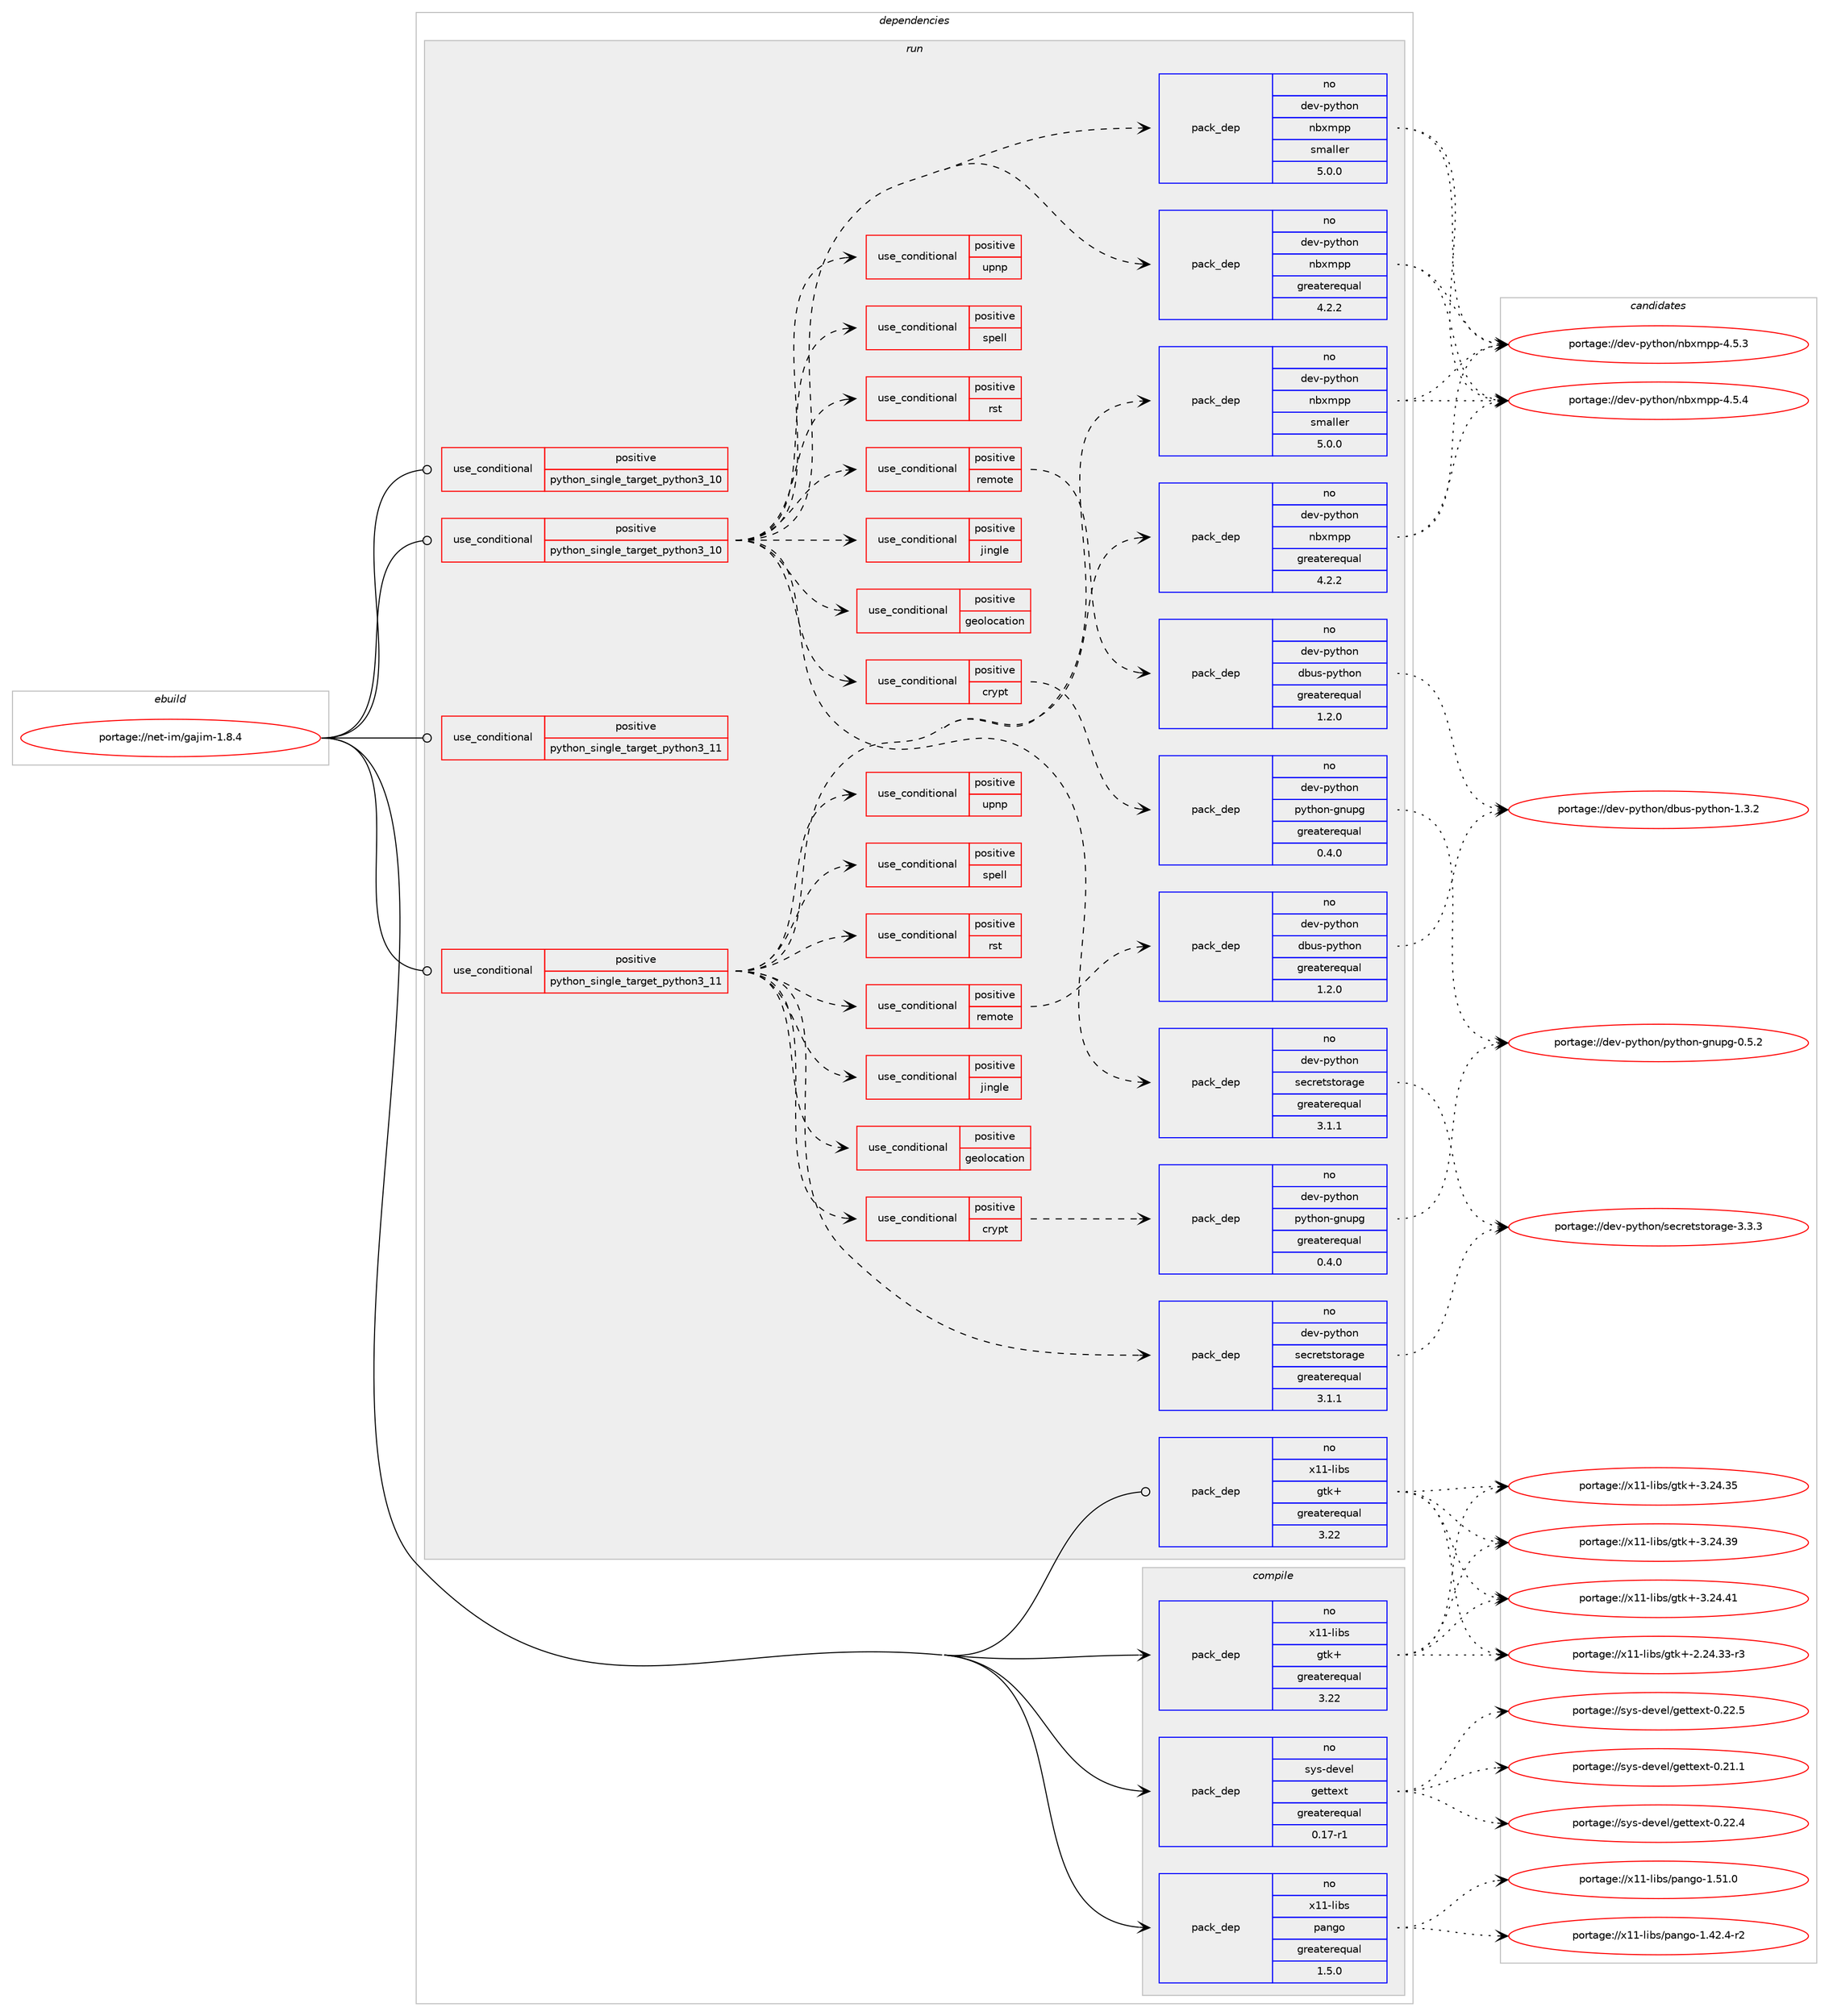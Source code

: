 digraph prolog {

# *************
# Graph options
# *************

newrank=true;
concentrate=true;
compound=true;
graph [rankdir=LR,fontname=Helvetica,fontsize=10,ranksep=1.5];#, ranksep=2.5, nodesep=0.2];
edge  [arrowhead=vee];
node  [fontname=Helvetica,fontsize=10];

# **********
# The ebuild
# **********

subgraph cluster_leftcol {
color=gray;
rank=same;
label=<<i>ebuild</i>>;
id [label="portage://net-im/gajim-1.8.4", color=red, width=4, href="../net-im/gajim-1.8.4.svg"];
}

# ****************
# The dependencies
# ****************

subgraph cluster_midcol {
color=gray;
label=<<i>dependencies</i>>;
subgraph cluster_compile {
fillcolor="#eeeeee";
style=filled;
label=<<i>compile</i>>;
# *** BEGIN UNKNOWN DEPENDENCY TYPE (TODO) ***
# id -> package_dependency(portage://net-im/gajim-1.8.4,install,no,app-arch,unzip,none,[,,],[],[])
# *** END UNKNOWN DEPENDENCY TYPE (TODO) ***

# *** BEGIN UNKNOWN DEPENDENCY TYPE (TODO) ***
# id -> package_dependency(portage://net-im/gajim-1.8.4,install,no,dev-libs,gobject-introspection,none,[,,],[],[use(enable(cairo),positive)])
# *** END UNKNOWN DEPENDENCY TYPE (TODO) ***

subgraph pack499 {
dependency2189 [label=<<TABLE BORDER="0" CELLBORDER="1" CELLSPACING="0" CELLPADDING="4" WIDTH="220"><TR><TD ROWSPAN="6" CELLPADDING="30">pack_dep</TD></TR><TR><TD WIDTH="110">no</TD></TR><TR><TD>sys-devel</TD></TR><TR><TD>gettext</TD></TR><TR><TD>greaterequal</TD></TR><TR><TD>0.17-r1</TD></TR></TABLE>>, shape=none, color=blue];
}
id:e -> dependency2189:w [weight=20,style="solid",arrowhead="vee"];
# *** BEGIN UNKNOWN DEPENDENCY TYPE (TODO) ***
# id -> package_dependency(portage://net-im/gajim-1.8.4,install,no,virtual,pkgconfig,none,[,,],[],[])
# *** END UNKNOWN DEPENDENCY TYPE (TODO) ***

subgraph pack500 {
dependency2190 [label=<<TABLE BORDER="0" CELLBORDER="1" CELLSPACING="0" CELLPADDING="4" WIDTH="220"><TR><TD ROWSPAN="6" CELLPADDING="30">pack_dep</TD></TR><TR><TD WIDTH="110">no</TD></TR><TR><TD>x11-libs</TD></TR><TR><TD>gtk+</TD></TR><TR><TD>greaterequal</TD></TR><TR><TD>3.22</TD></TR></TABLE>>, shape=none, color=blue];
}
id:e -> dependency2190:w [weight=20,style="solid",arrowhead="vee"];
# *** BEGIN UNKNOWN DEPENDENCY TYPE (TODO) ***
# id -> package_dependency(portage://net-im/gajim-1.8.4,install,no,x11-libs,gtksourceview,none,[,,],[slot(4)],[use(enable(introspection),none)])
# *** END UNKNOWN DEPENDENCY TYPE (TODO) ***

subgraph pack501 {
dependency2191 [label=<<TABLE BORDER="0" CELLBORDER="1" CELLSPACING="0" CELLPADDING="4" WIDTH="220"><TR><TD ROWSPAN="6" CELLPADDING="30">pack_dep</TD></TR><TR><TD WIDTH="110">no</TD></TR><TR><TD>x11-libs</TD></TR><TR><TD>pango</TD></TR><TR><TD>greaterequal</TD></TR><TR><TD>1.5.0</TD></TR></TABLE>>, shape=none, color=blue];
}
id:e -> dependency2191:w [weight=20,style="solid",arrowhead="vee"];
}
subgraph cluster_compileandrun {
fillcolor="#eeeeee";
style=filled;
label=<<i>compile and run</i>>;
}
subgraph cluster_run {
fillcolor="#eeeeee";
style=filled;
label=<<i>run</i>>;
subgraph cond1665 {
dependency2192 [label=<<TABLE BORDER="0" CELLBORDER="1" CELLSPACING="0" CELLPADDING="4"><TR><TD ROWSPAN="3" CELLPADDING="10">use_conditional</TD></TR><TR><TD>positive</TD></TR><TR><TD>python_single_target_python3_10</TD></TR></TABLE>>, shape=none, color=red];
# *** BEGIN UNKNOWN DEPENDENCY TYPE (TODO) ***
# dependency2192 -> package_dependency(portage://net-im/gajim-1.8.4,run,no,dev-lang,python,none,[,,],[slot(3.10)],[use(enable(sqlite),none),use(enable(xml),positive)])
# *** END UNKNOWN DEPENDENCY TYPE (TODO) ***

}
id:e -> dependency2192:w [weight=20,style="solid",arrowhead="odot"];
subgraph cond1666 {
dependency2193 [label=<<TABLE BORDER="0" CELLBORDER="1" CELLSPACING="0" CELLPADDING="4"><TR><TD ROWSPAN="3" CELLPADDING="10">use_conditional</TD></TR><TR><TD>positive</TD></TR><TR><TD>python_single_target_python3_10</TD></TR></TABLE>>, shape=none, color=red];
# *** BEGIN UNKNOWN DEPENDENCY TYPE (TODO) ***
# dependency2193 -> package_dependency(portage://net-im/gajim-1.8.4,run,no,dev-python,idna,none,[,,],[],[use(enable(python_targets_python3_10),negative)])
# *** END UNKNOWN DEPENDENCY TYPE (TODO) ***

subgraph pack502 {
dependency2194 [label=<<TABLE BORDER="0" CELLBORDER="1" CELLSPACING="0" CELLPADDING="4" WIDTH="220"><TR><TD ROWSPAN="6" CELLPADDING="30">pack_dep</TD></TR><TR><TD WIDTH="110">no</TD></TR><TR><TD>dev-python</TD></TR><TR><TD>nbxmpp</TD></TR><TR><TD>greaterequal</TD></TR><TR><TD>4.2.2</TD></TR></TABLE>>, shape=none, color=blue];
}
dependency2193:e -> dependency2194:w [weight=20,style="dashed",arrowhead="vee"];
subgraph pack503 {
dependency2195 [label=<<TABLE BORDER="0" CELLBORDER="1" CELLSPACING="0" CELLPADDING="4" WIDTH="220"><TR><TD ROWSPAN="6" CELLPADDING="30">pack_dep</TD></TR><TR><TD WIDTH="110">no</TD></TR><TR><TD>dev-python</TD></TR><TR><TD>nbxmpp</TD></TR><TR><TD>smaller</TD></TR><TR><TD>5.0.0</TD></TR></TABLE>>, shape=none, color=blue];
}
dependency2193:e -> dependency2195:w [weight=20,style="dashed",arrowhead="vee"];
# *** BEGIN UNKNOWN DEPENDENCY TYPE (TODO) ***
# dependency2193 -> package_dependency(portage://net-im/gajim-1.8.4,run,no,dev-python,precis-i18n,none,[,,],[],[use(enable(python_targets_python3_10),negative)])
# *** END UNKNOWN DEPENDENCY TYPE (TODO) ***

# *** BEGIN UNKNOWN DEPENDENCY TYPE (TODO) ***
# dependency2193 -> package_dependency(portage://net-im/gajim-1.8.4,run,no,dev-python,pyasn1,none,[,,],[],[use(enable(python_targets_python3_10),negative)])
# *** END UNKNOWN DEPENDENCY TYPE (TODO) ***

# *** BEGIN UNKNOWN DEPENDENCY TYPE (TODO) ***
# dependency2193 -> package_dependency(portage://net-im/gajim-1.8.4,run,no,dev-python,pycairo,none,[,,],[],[use(enable(python_targets_python3_10),negative)])
# *** END UNKNOWN DEPENDENCY TYPE (TODO) ***

# *** BEGIN UNKNOWN DEPENDENCY TYPE (TODO) ***
# dependency2193 -> package_dependency(portage://net-im/gajim-1.8.4,run,no,dev-python,pycurl,none,[,,],[],[use(enable(python_targets_python3_10),negative)])
# *** END UNKNOWN DEPENDENCY TYPE (TODO) ***

# *** BEGIN UNKNOWN DEPENDENCY TYPE (TODO) ***
# dependency2193 -> package_dependency(portage://net-im/gajim-1.8.4,run,no,dev-python,pygobject,none,[,,],[slot(3)],[use(enable(cairo),none),use(enable(python_targets_python3_10),negative)])
# *** END UNKNOWN DEPENDENCY TYPE (TODO) ***

# *** BEGIN UNKNOWN DEPENDENCY TYPE (TODO) ***
# dependency2193 -> package_dependency(portage://net-im/gajim-1.8.4,run,no,x11-libs,libXScrnSaver,none,[,,],[],[])
# *** END UNKNOWN DEPENDENCY TYPE (TODO) ***

# *** BEGIN UNKNOWN DEPENDENCY TYPE (TODO) ***
# dependency2193 -> package_dependency(portage://net-im/gajim-1.8.4,run,no,app-crypt,libsecret,none,[,,],[],[use(enable(crypt),none),use(enable(introspection),none)])
# *** END UNKNOWN DEPENDENCY TYPE (TODO) ***

# *** BEGIN UNKNOWN DEPENDENCY TYPE (TODO) ***
# dependency2193 -> package_dependency(portage://net-im/gajim-1.8.4,run,no,dev-python,keyring,none,[,,],[],[use(enable(python_targets_python3_10),negative)])
# *** END UNKNOWN DEPENDENCY TYPE (TODO) ***

subgraph pack504 {
dependency2196 [label=<<TABLE BORDER="0" CELLBORDER="1" CELLSPACING="0" CELLPADDING="4" WIDTH="220"><TR><TD ROWSPAN="6" CELLPADDING="30">pack_dep</TD></TR><TR><TD WIDTH="110">no</TD></TR><TR><TD>dev-python</TD></TR><TR><TD>secretstorage</TD></TR><TR><TD>greaterequal</TD></TR><TR><TD>3.1.1</TD></TR></TABLE>>, shape=none, color=blue];
}
dependency2193:e -> dependency2196:w [weight=20,style="dashed",arrowhead="vee"];
# *** BEGIN UNKNOWN DEPENDENCY TYPE (TODO) ***
# dependency2193 -> package_dependency(portage://net-im/gajim-1.8.4,run,no,dev-python,css-parser,none,[,,],[],[use(enable(python_targets_python3_10),negative)])
# *** END UNKNOWN DEPENDENCY TYPE (TODO) ***

# *** BEGIN UNKNOWN DEPENDENCY TYPE (TODO) ***
# dependency2193 -> package_dependency(portage://net-im/gajim-1.8.4,run,no,dev-python,packaging,none,[,,],[],[use(enable(python_targets_python3_10),negative)])
# *** END UNKNOWN DEPENDENCY TYPE (TODO) ***

# *** BEGIN UNKNOWN DEPENDENCY TYPE (TODO) ***
# dependency2193 -> package_dependency(portage://net-im/gajim-1.8.4,run,no,net-libs,libsoup,none,[,,],[slot(3.0)],[use(enable(introspection),none)])
# *** END UNKNOWN DEPENDENCY TYPE (TODO) ***

# *** BEGIN UNKNOWN DEPENDENCY TYPE (TODO) ***
# dependency2193 -> package_dependency(portage://net-im/gajim-1.8.4,run,no,media-libs,gsound,none,[,,],[],[use(enable(introspection),none)])
# *** END UNKNOWN DEPENDENCY TYPE (TODO) ***

# *** BEGIN UNKNOWN DEPENDENCY TYPE (TODO) ***
# dependency2193 -> package_dependency(portage://net-im/gajim-1.8.4,run,no,dev-python,pillow,none,[,,],[],[use(enable(python_targets_python3_10),negative)])
# *** END UNKNOWN DEPENDENCY TYPE (TODO) ***

# *** BEGIN UNKNOWN DEPENDENCY TYPE (TODO) ***
# dependency2193 -> package_dependency(portage://net-im/gajim-1.8.4,run,no,dev-python,jaraco-classes,none,[,,],[],[use(enable(python_targets_python3_10),negative)])
# *** END UNKNOWN DEPENDENCY TYPE (TODO) ***

# *** BEGIN UNKNOWN DEPENDENCY TYPE (TODO) ***
# dependency2193 -> package_dependency(portage://net-im/gajim-1.8.4,run,no,dev-python,python-axolotl,none,[,,],[],[use(enable(python_targets_python3_10),negative)])
# *** END UNKNOWN DEPENDENCY TYPE (TODO) ***

# *** BEGIN UNKNOWN DEPENDENCY TYPE (TODO) ***
# dependency2193 -> package_dependency(portage://net-im/gajim-1.8.4,run,no,dev-python,qrcode,none,[,,],[],[use(enable(python_targets_python3_10),negative)])
# *** END UNKNOWN DEPENDENCY TYPE (TODO) ***

# *** BEGIN UNKNOWN DEPENDENCY TYPE (TODO) ***
# dependency2193 -> package_dependency(portage://net-im/gajim-1.8.4,run,no,dev-python,cryptography,none,[,,],[],[use(enable(python_targets_python3_10),negative)])
# *** END UNKNOWN DEPENDENCY TYPE (TODO) ***

# *** BEGIN UNKNOWN DEPENDENCY TYPE (TODO) ***
# dependency2193 -> package_dependency(portage://net-im/gajim-1.8.4,run,no,dev-python,omemo-dr,none,[,,],[],[use(enable(python_targets_python3_10),negative)])
# *** END UNKNOWN DEPENDENCY TYPE (TODO) ***

subgraph cond1667 {
dependency2197 [label=<<TABLE BORDER="0" CELLBORDER="1" CELLSPACING="0" CELLPADDING="4"><TR><TD ROWSPAN="3" CELLPADDING="10">use_conditional</TD></TR><TR><TD>positive</TD></TR><TR><TD>crypt</TD></TR></TABLE>>, shape=none, color=red];
# *** BEGIN UNKNOWN DEPENDENCY TYPE (TODO) ***
# dependency2197 -> package_dependency(portage://net-im/gajim-1.8.4,run,no,dev-python,pycryptodome,none,[,,],[],[use(enable(python_targets_python3_10),negative)])
# *** END UNKNOWN DEPENDENCY TYPE (TODO) ***

subgraph pack505 {
dependency2198 [label=<<TABLE BORDER="0" CELLBORDER="1" CELLSPACING="0" CELLPADDING="4" WIDTH="220"><TR><TD ROWSPAN="6" CELLPADDING="30">pack_dep</TD></TR><TR><TD WIDTH="110">no</TD></TR><TR><TD>dev-python</TD></TR><TR><TD>python-gnupg</TD></TR><TR><TD>greaterequal</TD></TR><TR><TD>0.4.0</TD></TR></TABLE>>, shape=none, color=blue];
}
dependency2197:e -> dependency2198:w [weight=20,style="dashed",arrowhead="vee"];
}
dependency2193:e -> dependency2197:w [weight=20,style="dashed",arrowhead="vee"];
subgraph cond1668 {
dependency2199 [label=<<TABLE BORDER="0" CELLBORDER="1" CELLSPACING="0" CELLPADDING="4"><TR><TD ROWSPAN="3" CELLPADDING="10">use_conditional</TD></TR><TR><TD>positive</TD></TR><TR><TD>geolocation</TD></TR></TABLE>>, shape=none, color=red];
# *** BEGIN UNKNOWN DEPENDENCY TYPE (TODO) ***
# dependency2199 -> package_dependency(portage://net-im/gajim-1.8.4,run,no,app-misc,geoclue,none,[,,],[],[use(enable(introspection),none)])
# *** END UNKNOWN DEPENDENCY TYPE (TODO) ***

}
dependency2193:e -> dependency2199:w [weight=20,style="dashed",arrowhead="vee"];
subgraph cond1669 {
dependency2200 [label=<<TABLE BORDER="0" CELLBORDER="1" CELLSPACING="0" CELLPADDING="4"><TR><TD ROWSPAN="3" CELLPADDING="10">use_conditional</TD></TR><TR><TD>positive</TD></TR><TR><TD>jingle</TD></TR></TABLE>>, shape=none, color=red];
# *** BEGIN UNKNOWN DEPENDENCY TYPE (TODO) ***
# dependency2200 -> package_dependency(portage://net-im/gajim-1.8.4,run,no,net-libs,farstream,none,[,,],[slot(0.2)],[use(enable(introspection),none)])
# *** END UNKNOWN DEPENDENCY TYPE (TODO) ***

# *** BEGIN UNKNOWN DEPENDENCY TYPE (TODO) ***
# dependency2200 -> package_dependency(portage://net-im/gajim-1.8.4,run,no,media-libs,gstreamer,none,[,,],[slot(1.0)],[use(enable(introspection),none)])
# *** END UNKNOWN DEPENDENCY TYPE (TODO) ***

# *** BEGIN UNKNOWN DEPENDENCY TYPE (TODO) ***
# dependency2200 -> package_dependency(portage://net-im/gajim-1.8.4,run,no,media-libs,gst-plugins-base,none,[,,],[slot(1.0)],[use(enable(introspection),none)])
# *** END UNKNOWN DEPENDENCY TYPE (TODO) ***

# *** BEGIN UNKNOWN DEPENDENCY TYPE (TODO) ***
# dependency2200 -> package_dependency(portage://net-im/gajim-1.8.4,run,no,media-libs,gst-plugins-ugly,none,[,,],[slot(1.0)],[])
# *** END UNKNOWN DEPENDENCY TYPE (TODO) ***

# *** BEGIN UNKNOWN DEPENDENCY TYPE (TODO) ***
# dependency2200 -> package_dependency(portage://net-im/gajim-1.8.4,run,no,media-plugins,gst-plugins-gtk,none,[,,],[],[])
# *** END UNKNOWN DEPENDENCY TYPE (TODO) ***

}
dependency2193:e -> dependency2200:w [weight=20,style="dashed",arrowhead="vee"];
subgraph cond1670 {
dependency2201 [label=<<TABLE BORDER="0" CELLBORDER="1" CELLSPACING="0" CELLPADDING="4"><TR><TD ROWSPAN="3" CELLPADDING="10">use_conditional</TD></TR><TR><TD>positive</TD></TR><TR><TD>remote</TD></TR></TABLE>>, shape=none, color=red];
subgraph pack506 {
dependency2202 [label=<<TABLE BORDER="0" CELLBORDER="1" CELLSPACING="0" CELLPADDING="4" WIDTH="220"><TR><TD ROWSPAN="6" CELLPADDING="30">pack_dep</TD></TR><TR><TD WIDTH="110">no</TD></TR><TR><TD>dev-python</TD></TR><TR><TD>dbus-python</TD></TR><TR><TD>greaterequal</TD></TR><TR><TD>1.2.0</TD></TR></TABLE>>, shape=none, color=blue];
}
dependency2201:e -> dependency2202:w [weight=20,style="dashed",arrowhead="vee"];
# *** BEGIN UNKNOWN DEPENDENCY TYPE (TODO) ***
# dependency2201 -> package_dependency(portage://net-im/gajim-1.8.4,run,no,sys-apps,dbus,none,[,,],[],[use(enable(X),none)])
# *** END UNKNOWN DEPENDENCY TYPE (TODO) ***

}
dependency2193:e -> dependency2201:w [weight=20,style="dashed",arrowhead="vee"];
subgraph cond1671 {
dependency2203 [label=<<TABLE BORDER="0" CELLBORDER="1" CELLSPACING="0" CELLPADDING="4"><TR><TD ROWSPAN="3" CELLPADDING="10">use_conditional</TD></TR><TR><TD>positive</TD></TR><TR><TD>rst</TD></TR></TABLE>>, shape=none, color=red];
# *** BEGIN UNKNOWN DEPENDENCY TYPE (TODO) ***
# dependency2203 -> package_dependency(portage://net-im/gajim-1.8.4,run,no,dev-python,docutils,none,[,,],[],[use(enable(python_targets_python3_10),negative)])
# *** END UNKNOWN DEPENDENCY TYPE (TODO) ***

}
dependency2193:e -> dependency2203:w [weight=20,style="dashed",arrowhead="vee"];
subgraph cond1672 {
dependency2204 [label=<<TABLE BORDER="0" CELLBORDER="1" CELLSPACING="0" CELLPADDING="4"><TR><TD ROWSPAN="3" CELLPADDING="10">use_conditional</TD></TR><TR><TD>positive</TD></TR><TR><TD>spell</TD></TR></TABLE>>, shape=none, color=red];
# *** BEGIN UNKNOWN DEPENDENCY TYPE (TODO) ***
# dependency2204 -> package_dependency(portage://net-im/gajim-1.8.4,run,no,app-text,gspell,none,[,,],[],[use(enable(introspection),none)])
# *** END UNKNOWN DEPENDENCY TYPE (TODO) ***

# *** BEGIN UNKNOWN DEPENDENCY TYPE (TODO) ***
# dependency2204 -> package_dependency(portage://net-im/gajim-1.8.4,run,no,app-text,hunspell,none,[,,],[],[])
# *** END UNKNOWN DEPENDENCY TYPE (TODO) ***

}
dependency2193:e -> dependency2204:w [weight=20,style="dashed",arrowhead="vee"];
subgraph cond1673 {
dependency2205 [label=<<TABLE BORDER="0" CELLBORDER="1" CELLSPACING="0" CELLPADDING="4"><TR><TD ROWSPAN="3" CELLPADDING="10">use_conditional</TD></TR><TR><TD>positive</TD></TR><TR><TD>upnp</TD></TR></TABLE>>, shape=none, color=red];
# *** BEGIN UNKNOWN DEPENDENCY TYPE (TODO) ***
# dependency2205 -> package_dependency(portage://net-im/gajim-1.8.4,run,no,net-libs,gupnp-igd,none,[,,],[slot(0)],[use(enable(introspection),none)])
# *** END UNKNOWN DEPENDENCY TYPE (TODO) ***

}
dependency2193:e -> dependency2205:w [weight=20,style="dashed",arrowhead="vee"];
}
id:e -> dependency2193:w [weight=20,style="solid",arrowhead="odot"];
subgraph cond1674 {
dependency2206 [label=<<TABLE BORDER="0" CELLBORDER="1" CELLSPACING="0" CELLPADDING="4"><TR><TD ROWSPAN="3" CELLPADDING="10">use_conditional</TD></TR><TR><TD>positive</TD></TR><TR><TD>python_single_target_python3_11</TD></TR></TABLE>>, shape=none, color=red];
# *** BEGIN UNKNOWN DEPENDENCY TYPE (TODO) ***
# dependency2206 -> package_dependency(portage://net-im/gajim-1.8.4,run,no,dev-lang,python,none,[,,],[slot(3.11)],[use(enable(sqlite),none),use(enable(xml),positive)])
# *** END UNKNOWN DEPENDENCY TYPE (TODO) ***

}
id:e -> dependency2206:w [weight=20,style="solid",arrowhead="odot"];
subgraph cond1675 {
dependency2207 [label=<<TABLE BORDER="0" CELLBORDER="1" CELLSPACING="0" CELLPADDING="4"><TR><TD ROWSPAN="3" CELLPADDING="10">use_conditional</TD></TR><TR><TD>positive</TD></TR><TR><TD>python_single_target_python3_11</TD></TR></TABLE>>, shape=none, color=red];
# *** BEGIN UNKNOWN DEPENDENCY TYPE (TODO) ***
# dependency2207 -> package_dependency(portage://net-im/gajim-1.8.4,run,no,dev-python,idna,none,[,,],[],[use(enable(python_targets_python3_11),negative)])
# *** END UNKNOWN DEPENDENCY TYPE (TODO) ***

subgraph pack507 {
dependency2208 [label=<<TABLE BORDER="0" CELLBORDER="1" CELLSPACING="0" CELLPADDING="4" WIDTH="220"><TR><TD ROWSPAN="6" CELLPADDING="30">pack_dep</TD></TR><TR><TD WIDTH="110">no</TD></TR><TR><TD>dev-python</TD></TR><TR><TD>nbxmpp</TD></TR><TR><TD>greaterequal</TD></TR><TR><TD>4.2.2</TD></TR></TABLE>>, shape=none, color=blue];
}
dependency2207:e -> dependency2208:w [weight=20,style="dashed",arrowhead="vee"];
subgraph pack508 {
dependency2209 [label=<<TABLE BORDER="0" CELLBORDER="1" CELLSPACING="0" CELLPADDING="4" WIDTH="220"><TR><TD ROWSPAN="6" CELLPADDING="30">pack_dep</TD></TR><TR><TD WIDTH="110">no</TD></TR><TR><TD>dev-python</TD></TR><TR><TD>nbxmpp</TD></TR><TR><TD>smaller</TD></TR><TR><TD>5.0.0</TD></TR></TABLE>>, shape=none, color=blue];
}
dependency2207:e -> dependency2209:w [weight=20,style="dashed",arrowhead="vee"];
# *** BEGIN UNKNOWN DEPENDENCY TYPE (TODO) ***
# dependency2207 -> package_dependency(portage://net-im/gajim-1.8.4,run,no,dev-python,precis-i18n,none,[,,],[],[use(enable(python_targets_python3_11),negative)])
# *** END UNKNOWN DEPENDENCY TYPE (TODO) ***

# *** BEGIN UNKNOWN DEPENDENCY TYPE (TODO) ***
# dependency2207 -> package_dependency(portage://net-im/gajim-1.8.4,run,no,dev-python,pyasn1,none,[,,],[],[use(enable(python_targets_python3_11),negative)])
# *** END UNKNOWN DEPENDENCY TYPE (TODO) ***

# *** BEGIN UNKNOWN DEPENDENCY TYPE (TODO) ***
# dependency2207 -> package_dependency(portage://net-im/gajim-1.8.4,run,no,dev-python,pycairo,none,[,,],[],[use(enable(python_targets_python3_11),negative)])
# *** END UNKNOWN DEPENDENCY TYPE (TODO) ***

# *** BEGIN UNKNOWN DEPENDENCY TYPE (TODO) ***
# dependency2207 -> package_dependency(portage://net-im/gajim-1.8.4,run,no,dev-python,pycurl,none,[,,],[],[use(enable(python_targets_python3_11),negative)])
# *** END UNKNOWN DEPENDENCY TYPE (TODO) ***

# *** BEGIN UNKNOWN DEPENDENCY TYPE (TODO) ***
# dependency2207 -> package_dependency(portage://net-im/gajim-1.8.4,run,no,dev-python,pygobject,none,[,,],[slot(3)],[use(enable(cairo),none),use(enable(python_targets_python3_11),negative)])
# *** END UNKNOWN DEPENDENCY TYPE (TODO) ***

# *** BEGIN UNKNOWN DEPENDENCY TYPE (TODO) ***
# dependency2207 -> package_dependency(portage://net-im/gajim-1.8.4,run,no,x11-libs,libXScrnSaver,none,[,,],[],[])
# *** END UNKNOWN DEPENDENCY TYPE (TODO) ***

# *** BEGIN UNKNOWN DEPENDENCY TYPE (TODO) ***
# dependency2207 -> package_dependency(portage://net-im/gajim-1.8.4,run,no,app-crypt,libsecret,none,[,,],[],[use(enable(crypt),none),use(enable(introspection),none)])
# *** END UNKNOWN DEPENDENCY TYPE (TODO) ***

# *** BEGIN UNKNOWN DEPENDENCY TYPE (TODO) ***
# dependency2207 -> package_dependency(portage://net-im/gajim-1.8.4,run,no,dev-python,keyring,none,[,,],[],[use(enable(python_targets_python3_11),negative)])
# *** END UNKNOWN DEPENDENCY TYPE (TODO) ***

subgraph pack509 {
dependency2210 [label=<<TABLE BORDER="0" CELLBORDER="1" CELLSPACING="0" CELLPADDING="4" WIDTH="220"><TR><TD ROWSPAN="6" CELLPADDING="30">pack_dep</TD></TR><TR><TD WIDTH="110">no</TD></TR><TR><TD>dev-python</TD></TR><TR><TD>secretstorage</TD></TR><TR><TD>greaterequal</TD></TR><TR><TD>3.1.1</TD></TR></TABLE>>, shape=none, color=blue];
}
dependency2207:e -> dependency2210:w [weight=20,style="dashed",arrowhead="vee"];
# *** BEGIN UNKNOWN DEPENDENCY TYPE (TODO) ***
# dependency2207 -> package_dependency(portage://net-im/gajim-1.8.4,run,no,dev-python,css-parser,none,[,,],[],[use(enable(python_targets_python3_11),negative)])
# *** END UNKNOWN DEPENDENCY TYPE (TODO) ***

# *** BEGIN UNKNOWN DEPENDENCY TYPE (TODO) ***
# dependency2207 -> package_dependency(portage://net-im/gajim-1.8.4,run,no,dev-python,packaging,none,[,,],[],[use(enable(python_targets_python3_11),negative)])
# *** END UNKNOWN DEPENDENCY TYPE (TODO) ***

# *** BEGIN UNKNOWN DEPENDENCY TYPE (TODO) ***
# dependency2207 -> package_dependency(portage://net-im/gajim-1.8.4,run,no,net-libs,libsoup,none,[,,],[slot(3.0)],[use(enable(introspection),none)])
# *** END UNKNOWN DEPENDENCY TYPE (TODO) ***

# *** BEGIN UNKNOWN DEPENDENCY TYPE (TODO) ***
# dependency2207 -> package_dependency(portage://net-im/gajim-1.8.4,run,no,media-libs,gsound,none,[,,],[],[use(enable(introspection),none)])
# *** END UNKNOWN DEPENDENCY TYPE (TODO) ***

# *** BEGIN UNKNOWN DEPENDENCY TYPE (TODO) ***
# dependency2207 -> package_dependency(portage://net-im/gajim-1.8.4,run,no,dev-python,pillow,none,[,,],[],[use(enable(python_targets_python3_11),negative)])
# *** END UNKNOWN DEPENDENCY TYPE (TODO) ***

# *** BEGIN UNKNOWN DEPENDENCY TYPE (TODO) ***
# dependency2207 -> package_dependency(portage://net-im/gajim-1.8.4,run,no,dev-python,jaraco-classes,none,[,,],[],[use(enable(python_targets_python3_11),negative)])
# *** END UNKNOWN DEPENDENCY TYPE (TODO) ***

# *** BEGIN UNKNOWN DEPENDENCY TYPE (TODO) ***
# dependency2207 -> package_dependency(portage://net-im/gajim-1.8.4,run,no,dev-python,python-axolotl,none,[,,],[],[use(enable(python_targets_python3_11),negative)])
# *** END UNKNOWN DEPENDENCY TYPE (TODO) ***

# *** BEGIN UNKNOWN DEPENDENCY TYPE (TODO) ***
# dependency2207 -> package_dependency(portage://net-im/gajim-1.8.4,run,no,dev-python,qrcode,none,[,,],[],[use(enable(python_targets_python3_11),negative)])
# *** END UNKNOWN DEPENDENCY TYPE (TODO) ***

# *** BEGIN UNKNOWN DEPENDENCY TYPE (TODO) ***
# dependency2207 -> package_dependency(portage://net-im/gajim-1.8.4,run,no,dev-python,cryptography,none,[,,],[],[use(enable(python_targets_python3_11),negative)])
# *** END UNKNOWN DEPENDENCY TYPE (TODO) ***

# *** BEGIN UNKNOWN DEPENDENCY TYPE (TODO) ***
# dependency2207 -> package_dependency(portage://net-im/gajim-1.8.4,run,no,dev-python,omemo-dr,none,[,,],[],[use(enable(python_targets_python3_11),negative)])
# *** END UNKNOWN DEPENDENCY TYPE (TODO) ***

subgraph cond1676 {
dependency2211 [label=<<TABLE BORDER="0" CELLBORDER="1" CELLSPACING="0" CELLPADDING="4"><TR><TD ROWSPAN="3" CELLPADDING="10">use_conditional</TD></TR><TR><TD>positive</TD></TR><TR><TD>crypt</TD></TR></TABLE>>, shape=none, color=red];
# *** BEGIN UNKNOWN DEPENDENCY TYPE (TODO) ***
# dependency2211 -> package_dependency(portage://net-im/gajim-1.8.4,run,no,dev-python,pycryptodome,none,[,,],[],[use(enable(python_targets_python3_11),negative)])
# *** END UNKNOWN DEPENDENCY TYPE (TODO) ***

subgraph pack510 {
dependency2212 [label=<<TABLE BORDER="0" CELLBORDER="1" CELLSPACING="0" CELLPADDING="4" WIDTH="220"><TR><TD ROWSPAN="6" CELLPADDING="30">pack_dep</TD></TR><TR><TD WIDTH="110">no</TD></TR><TR><TD>dev-python</TD></TR><TR><TD>python-gnupg</TD></TR><TR><TD>greaterequal</TD></TR><TR><TD>0.4.0</TD></TR></TABLE>>, shape=none, color=blue];
}
dependency2211:e -> dependency2212:w [weight=20,style="dashed",arrowhead="vee"];
}
dependency2207:e -> dependency2211:w [weight=20,style="dashed",arrowhead="vee"];
subgraph cond1677 {
dependency2213 [label=<<TABLE BORDER="0" CELLBORDER="1" CELLSPACING="0" CELLPADDING="4"><TR><TD ROWSPAN="3" CELLPADDING="10">use_conditional</TD></TR><TR><TD>positive</TD></TR><TR><TD>geolocation</TD></TR></TABLE>>, shape=none, color=red];
# *** BEGIN UNKNOWN DEPENDENCY TYPE (TODO) ***
# dependency2213 -> package_dependency(portage://net-im/gajim-1.8.4,run,no,app-misc,geoclue,none,[,,],[],[use(enable(introspection),none)])
# *** END UNKNOWN DEPENDENCY TYPE (TODO) ***

}
dependency2207:e -> dependency2213:w [weight=20,style="dashed",arrowhead="vee"];
subgraph cond1678 {
dependency2214 [label=<<TABLE BORDER="0" CELLBORDER="1" CELLSPACING="0" CELLPADDING="4"><TR><TD ROWSPAN="3" CELLPADDING="10">use_conditional</TD></TR><TR><TD>positive</TD></TR><TR><TD>jingle</TD></TR></TABLE>>, shape=none, color=red];
# *** BEGIN UNKNOWN DEPENDENCY TYPE (TODO) ***
# dependency2214 -> package_dependency(portage://net-im/gajim-1.8.4,run,no,net-libs,farstream,none,[,,],[slot(0.2)],[use(enable(introspection),none)])
# *** END UNKNOWN DEPENDENCY TYPE (TODO) ***

# *** BEGIN UNKNOWN DEPENDENCY TYPE (TODO) ***
# dependency2214 -> package_dependency(portage://net-im/gajim-1.8.4,run,no,media-libs,gstreamer,none,[,,],[slot(1.0)],[use(enable(introspection),none)])
# *** END UNKNOWN DEPENDENCY TYPE (TODO) ***

# *** BEGIN UNKNOWN DEPENDENCY TYPE (TODO) ***
# dependency2214 -> package_dependency(portage://net-im/gajim-1.8.4,run,no,media-libs,gst-plugins-base,none,[,,],[slot(1.0)],[use(enable(introspection),none)])
# *** END UNKNOWN DEPENDENCY TYPE (TODO) ***

# *** BEGIN UNKNOWN DEPENDENCY TYPE (TODO) ***
# dependency2214 -> package_dependency(portage://net-im/gajim-1.8.4,run,no,media-libs,gst-plugins-ugly,none,[,,],[slot(1.0)],[])
# *** END UNKNOWN DEPENDENCY TYPE (TODO) ***

# *** BEGIN UNKNOWN DEPENDENCY TYPE (TODO) ***
# dependency2214 -> package_dependency(portage://net-im/gajim-1.8.4,run,no,media-plugins,gst-plugins-gtk,none,[,,],[],[])
# *** END UNKNOWN DEPENDENCY TYPE (TODO) ***

}
dependency2207:e -> dependency2214:w [weight=20,style="dashed",arrowhead="vee"];
subgraph cond1679 {
dependency2215 [label=<<TABLE BORDER="0" CELLBORDER="1" CELLSPACING="0" CELLPADDING="4"><TR><TD ROWSPAN="3" CELLPADDING="10">use_conditional</TD></TR><TR><TD>positive</TD></TR><TR><TD>remote</TD></TR></TABLE>>, shape=none, color=red];
subgraph pack511 {
dependency2216 [label=<<TABLE BORDER="0" CELLBORDER="1" CELLSPACING="0" CELLPADDING="4" WIDTH="220"><TR><TD ROWSPAN="6" CELLPADDING="30">pack_dep</TD></TR><TR><TD WIDTH="110">no</TD></TR><TR><TD>dev-python</TD></TR><TR><TD>dbus-python</TD></TR><TR><TD>greaterequal</TD></TR><TR><TD>1.2.0</TD></TR></TABLE>>, shape=none, color=blue];
}
dependency2215:e -> dependency2216:w [weight=20,style="dashed",arrowhead="vee"];
# *** BEGIN UNKNOWN DEPENDENCY TYPE (TODO) ***
# dependency2215 -> package_dependency(portage://net-im/gajim-1.8.4,run,no,sys-apps,dbus,none,[,,],[],[use(enable(X),none)])
# *** END UNKNOWN DEPENDENCY TYPE (TODO) ***

}
dependency2207:e -> dependency2215:w [weight=20,style="dashed",arrowhead="vee"];
subgraph cond1680 {
dependency2217 [label=<<TABLE BORDER="0" CELLBORDER="1" CELLSPACING="0" CELLPADDING="4"><TR><TD ROWSPAN="3" CELLPADDING="10">use_conditional</TD></TR><TR><TD>positive</TD></TR><TR><TD>rst</TD></TR></TABLE>>, shape=none, color=red];
# *** BEGIN UNKNOWN DEPENDENCY TYPE (TODO) ***
# dependency2217 -> package_dependency(portage://net-im/gajim-1.8.4,run,no,dev-python,docutils,none,[,,],[],[use(enable(python_targets_python3_11),negative)])
# *** END UNKNOWN DEPENDENCY TYPE (TODO) ***

}
dependency2207:e -> dependency2217:w [weight=20,style="dashed",arrowhead="vee"];
subgraph cond1681 {
dependency2218 [label=<<TABLE BORDER="0" CELLBORDER="1" CELLSPACING="0" CELLPADDING="4"><TR><TD ROWSPAN="3" CELLPADDING="10">use_conditional</TD></TR><TR><TD>positive</TD></TR><TR><TD>spell</TD></TR></TABLE>>, shape=none, color=red];
# *** BEGIN UNKNOWN DEPENDENCY TYPE (TODO) ***
# dependency2218 -> package_dependency(portage://net-im/gajim-1.8.4,run,no,app-text,gspell,none,[,,],[],[use(enable(introspection),none)])
# *** END UNKNOWN DEPENDENCY TYPE (TODO) ***

# *** BEGIN UNKNOWN DEPENDENCY TYPE (TODO) ***
# dependency2218 -> package_dependency(portage://net-im/gajim-1.8.4,run,no,app-text,hunspell,none,[,,],[],[])
# *** END UNKNOWN DEPENDENCY TYPE (TODO) ***

}
dependency2207:e -> dependency2218:w [weight=20,style="dashed",arrowhead="vee"];
subgraph cond1682 {
dependency2219 [label=<<TABLE BORDER="0" CELLBORDER="1" CELLSPACING="0" CELLPADDING="4"><TR><TD ROWSPAN="3" CELLPADDING="10">use_conditional</TD></TR><TR><TD>positive</TD></TR><TR><TD>upnp</TD></TR></TABLE>>, shape=none, color=red];
# *** BEGIN UNKNOWN DEPENDENCY TYPE (TODO) ***
# dependency2219 -> package_dependency(portage://net-im/gajim-1.8.4,run,no,net-libs,gupnp-igd,none,[,,],[slot(0)],[use(enable(introspection),none)])
# *** END UNKNOWN DEPENDENCY TYPE (TODO) ***

}
dependency2207:e -> dependency2219:w [weight=20,style="dashed",arrowhead="vee"];
}
id:e -> dependency2207:w [weight=20,style="solid",arrowhead="odot"];
# *** BEGIN UNKNOWN DEPENDENCY TYPE (TODO) ***
# id -> package_dependency(portage://net-im/gajim-1.8.4,run,no,dev-libs,gobject-introspection,none,[,,],[],[use(enable(cairo),positive)])
# *** END UNKNOWN DEPENDENCY TYPE (TODO) ***

subgraph pack512 {
dependency2220 [label=<<TABLE BORDER="0" CELLBORDER="1" CELLSPACING="0" CELLPADDING="4" WIDTH="220"><TR><TD ROWSPAN="6" CELLPADDING="30">pack_dep</TD></TR><TR><TD WIDTH="110">no</TD></TR><TR><TD>x11-libs</TD></TR><TR><TD>gtk+</TD></TR><TR><TD>greaterequal</TD></TR><TR><TD>3.22</TD></TR></TABLE>>, shape=none, color=blue];
}
id:e -> dependency2220:w [weight=20,style="solid",arrowhead="odot"];
# *** BEGIN UNKNOWN DEPENDENCY TYPE (TODO) ***
# id -> package_dependency(portage://net-im/gajim-1.8.4,run,no,x11-libs,gtksourceview,none,[,,],[slot(4)],[use(enable(introspection),none)])
# *** END UNKNOWN DEPENDENCY TYPE (TODO) ***

}
}

# **************
# The candidates
# **************

subgraph cluster_choices {
rank=same;
color=gray;
label=<<i>candidates</i>>;

subgraph choice499 {
color=black;
nodesep=1;
choice115121115451001011181011084710310111611610112011645484650494649 [label="portage://sys-devel/gettext-0.21.1", color=red, width=4,href="../sys-devel/gettext-0.21.1.svg"];
choice115121115451001011181011084710310111611610112011645484650504652 [label="portage://sys-devel/gettext-0.22.4", color=red, width=4,href="../sys-devel/gettext-0.22.4.svg"];
choice115121115451001011181011084710310111611610112011645484650504653 [label="portage://sys-devel/gettext-0.22.5", color=red, width=4,href="../sys-devel/gettext-0.22.5.svg"];
dependency2189:e -> choice115121115451001011181011084710310111611610112011645484650494649:w [style=dotted,weight="100"];
dependency2189:e -> choice115121115451001011181011084710310111611610112011645484650504652:w [style=dotted,weight="100"];
dependency2189:e -> choice115121115451001011181011084710310111611610112011645484650504653:w [style=dotted,weight="100"];
}
subgraph choice500 {
color=black;
nodesep=1;
choice12049494510810598115471031161074345504650524651514511451 [label="portage://x11-libs/gtk+-2.24.33-r3", color=red, width=4,href="../x11-libs/gtk+-2.24.33-r3.svg"];
choice1204949451081059811547103116107434551465052465153 [label="portage://x11-libs/gtk+-3.24.35", color=red, width=4,href="../x11-libs/gtk+-3.24.35.svg"];
choice1204949451081059811547103116107434551465052465157 [label="portage://x11-libs/gtk+-3.24.39", color=red, width=4,href="../x11-libs/gtk+-3.24.39.svg"];
choice1204949451081059811547103116107434551465052465249 [label="portage://x11-libs/gtk+-3.24.41", color=red, width=4,href="../x11-libs/gtk+-3.24.41.svg"];
dependency2190:e -> choice12049494510810598115471031161074345504650524651514511451:w [style=dotted,weight="100"];
dependency2190:e -> choice1204949451081059811547103116107434551465052465153:w [style=dotted,weight="100"];
dependency2190:e -> choice1204949451081059811547103116107434551465052465157:w [style=dotted,weight="100"];
dependency2190:e -> choice1204949451081059811547103116107434551465052465249:w [style=dotted,weight="100"];
}
subgraph choice501 {
color=black;
nodesep=1;
choice120494945108105981154711297110103111454946525046524511450 [label="portage://x11-libs/pango-1.42.4-r2", color=red, width=4,href="../x11-libs/pango-1.42.4-r2.svg"];
choice12049494510810598115471129711010311145494653494648 [label="portage://x11-libs/pango-1.51.0", color=red, width=4,href="../x11-libs/pango-1.51.0.svg"];
dependency2191:e -> choice120494945108105981154711297110103111454946525046524511450:w [style=dotted,weight="100"];
dependency2191:e -> choice12049494510810598115471129711010311145494653494648:w [style=dotted,weight="100"];
}
subgraph choice502 {
color=black;
nodesep=1;
choice100101118451121211161041111104711098120109112112455246534651 [label="portage://dev-python/nbxmpp-4.5.3", color=red, width=4,href="../dev-python/nbxmpp-4.5.3.svg"];
choice100101118451121211161041111104711098120109112112455246534652 [label="portage://dev-python/nbxmpp-4.5.4", color=red, width=4,href="../dev-python/nbxmpp-4.5.4.svg"];
dependency2194:e -> choice100101118451121211161041111104711098120109112112455246534651:w [style=dotted,weight="100"];
dependency2194:e -> choice100101118451121211161041111104711098120109112112455246534652:w [style=dotted,weight="100"];
}
subgraph choice503 {
color=black;
nodesep=1;
choice100101118451121211161041111104711098120109112112455246534651 [label="portage://dev-python/nbxmpp-4.5.3", color=red, width=4,href="../dev-python/nbxmpp-4.5.3.svg"];
choice100101118451121211161041111104711098120109112112455246534652 [label="portage://dev-python/nbxmpp-4.5.4", color=red, width=4,href="../dev-python/nbxmpp-4.5.4.svg"];
dependency2195:e -> choice100101118451121211161041111104711098120109112112455246534651:w [style=dotted,weight="100"];
dependency2195:e -> choice100101118451121211161041111104711098120109112112455246534652:w [style=dotted,weight="100"];
}
subgraph choice504 {
color=black;
nodesep=1;
choice10010111845112121116104111110471151019911410111611511611111497103101455146514651 [label="portage://dev-python/secretstorage-3.3.3", color=red, width=4,href="../dev-python/secretstorage-3.3.3.svg"];
dependency2196:e -> choice10010111845112121116104111110471151019911410111611511611111497103101455146514651:w [style=dotted,weight="100"];
}
subgraph choice505 {
color=black;
nodesep=1;
choice100101118451121211161041111104711212111610411111045103110117112103454846534650 [label="portage://dev-python/python-gnupg-0.5.2", color=red, width=4,href="../dev-python/python-gnupg-0.5.2.svg"];
dependency2198:e -> choice100101118451121211161041111104711212111610411111045103110117112103454846534650:w [style=dotted,weight="100"];
}
subgraph choice506 {
color=black;
nodesep=1;
choice10010111845112121116104111110471009811711545112121116104111110454946514650 [label="portage://dev-python/dbus-python-1.3.2", color=red, width=4,href="../dev-python/dbus-python-1.3.2.svg"];
dependency2202:e -> choice10010111845112121116104111110471009811711545112121116104111110454946514650:w [style=dotted,weight="100"];
}
subgraph choice507 {
color=black;
nodesep=1;
choice100101118451121211161041111104711098120109112112455246534651 [label="portage://dev-python/nbxmpp-4.5.3", color=red, width=4,href="../dev-python/nbxmpp-4.5.3.svg"];
choice100101118451121211161041111104711098120109112112455246534652 [label="portage://dev-python/nbxmpp-4.5.4", color=red, width=4,href="../dev-python/nbxmpp-4.5.4.svg"];
dependency2208:e -> choice100101118451121211161041111104711098120109112112455246534651:w [style=dotted,weight="100"];
dependency2208:e -> choice100101118451121211161041111104711098120109112112455246534652:w [style=dotted,weight="100"];
}
subgraph choice508 {
color=black;
nodesep=1;
choice100101118451121211161041111104711098120109112112455246534651 [label="portage://dev-python/nbxmpp-4.5.3", color=red, width=4,href="../dev-python/nbxmpp-4.5.3.svg"];
choice100101118451121211161041111104711098120109112112455246534652 [label="portage://dev-python/nbxmpp-4.5.4", color=red, width=4,href="../dev-python/nbxmpp-4.5.4.svg"];
dependency2209:e -> choice100101118451121211161041111104711098120109112112455246534651:w [style=dotted,weight="100"];
dependency2209:e -> choice100101118451121211161041111104711098120109112112455246534652:w [style=dotted,weight="100"];
}
subgraph choice509 {
color=black;
nodesep=1;
choice10010111845112121116104111110471151019911410111611511611111497103101455146514651 [label="portage://dev-python/secretstorage-3.3.3", color=red, width=4,href="../dev-python/secretstorage-3.3.3.svg"];
dependency2210:e -> choice10010111845112121116104111110471151019911410111611511611111497103101455146514651:w [style=dotted,weight="100"];
}
subgraph choice510 {
color=black;
nodesep=1;
choice100101118451121211161041111104711212111610411111045103110117112103454846534650 [label="portage://dev-python/python-gnupg-0.5.2", color=red, width=4,href="../dev-python/python-gnupg-0.5.2.svg"];
dependency2212:e -> choice100101118451121211161041111104711212111610411111045103110117112103454846534650:w [style=dotted,weight="100"];
}
subgraph choice511 {
color=black;
nodesep=1;
choice10010111845112121116104111110471009811711545112121116104111110454946514650 [label="portage://dev-python/dbus-python-1.3.2", color=red, width=4,href="../dev-python/dbus-python-1.3.2.svg"];
dependency2216:e -> choice10010111845112121116104111110471009811711545112121116104111110454946514650:w [style=dotted,weight="100"];
}
subgraph choice512 {
color=black;
nodesep=1;
choice12049494510810598115471031161074345504650524651514511451 [label="portage://x11-libs/gtk+-2.24.33-r3", color=red, width=4,href="../x11-libs/gtk+-2.24.33-r3.svg"];
choice1204949451081059811547103116107434551465052465153 [label="portage://x11-libs/gtk+-3.24.35", color=red, width=4,href="../x11-libs/gtk+-3.24.35.svg"];
choice1204949451081059811547103116107434551465052465157 [label="portage://x11-libs/gtk+-3.24.39", color=red, width=4,href="../x11-libs/gtk+-3.24.39.svg"];
choice1204949451081059811547103116107434551465052465249 [label="portage://x11-libs/gtk+-3.24.41", color=red, width=4,href="../x11-libs/gtk+-3.24.41.svg"];
dependency2220:e -> choice12049494510810598115471031161074345504650524651514511451:w [style=dotted,weight="100"];
dependency2220:e -> choice1204949451081059811547103116107434551465052465153:w [style=dotted,weight="100"];
dependency2220:e -> choice1204949451081059811547103116107434551465052465157:w [style=dotted,weight="100"];
dependency2220:e -> choice1204949451081059811547103116107434551465052465249:w [style=dotted,weight="100"];
}
}

}
